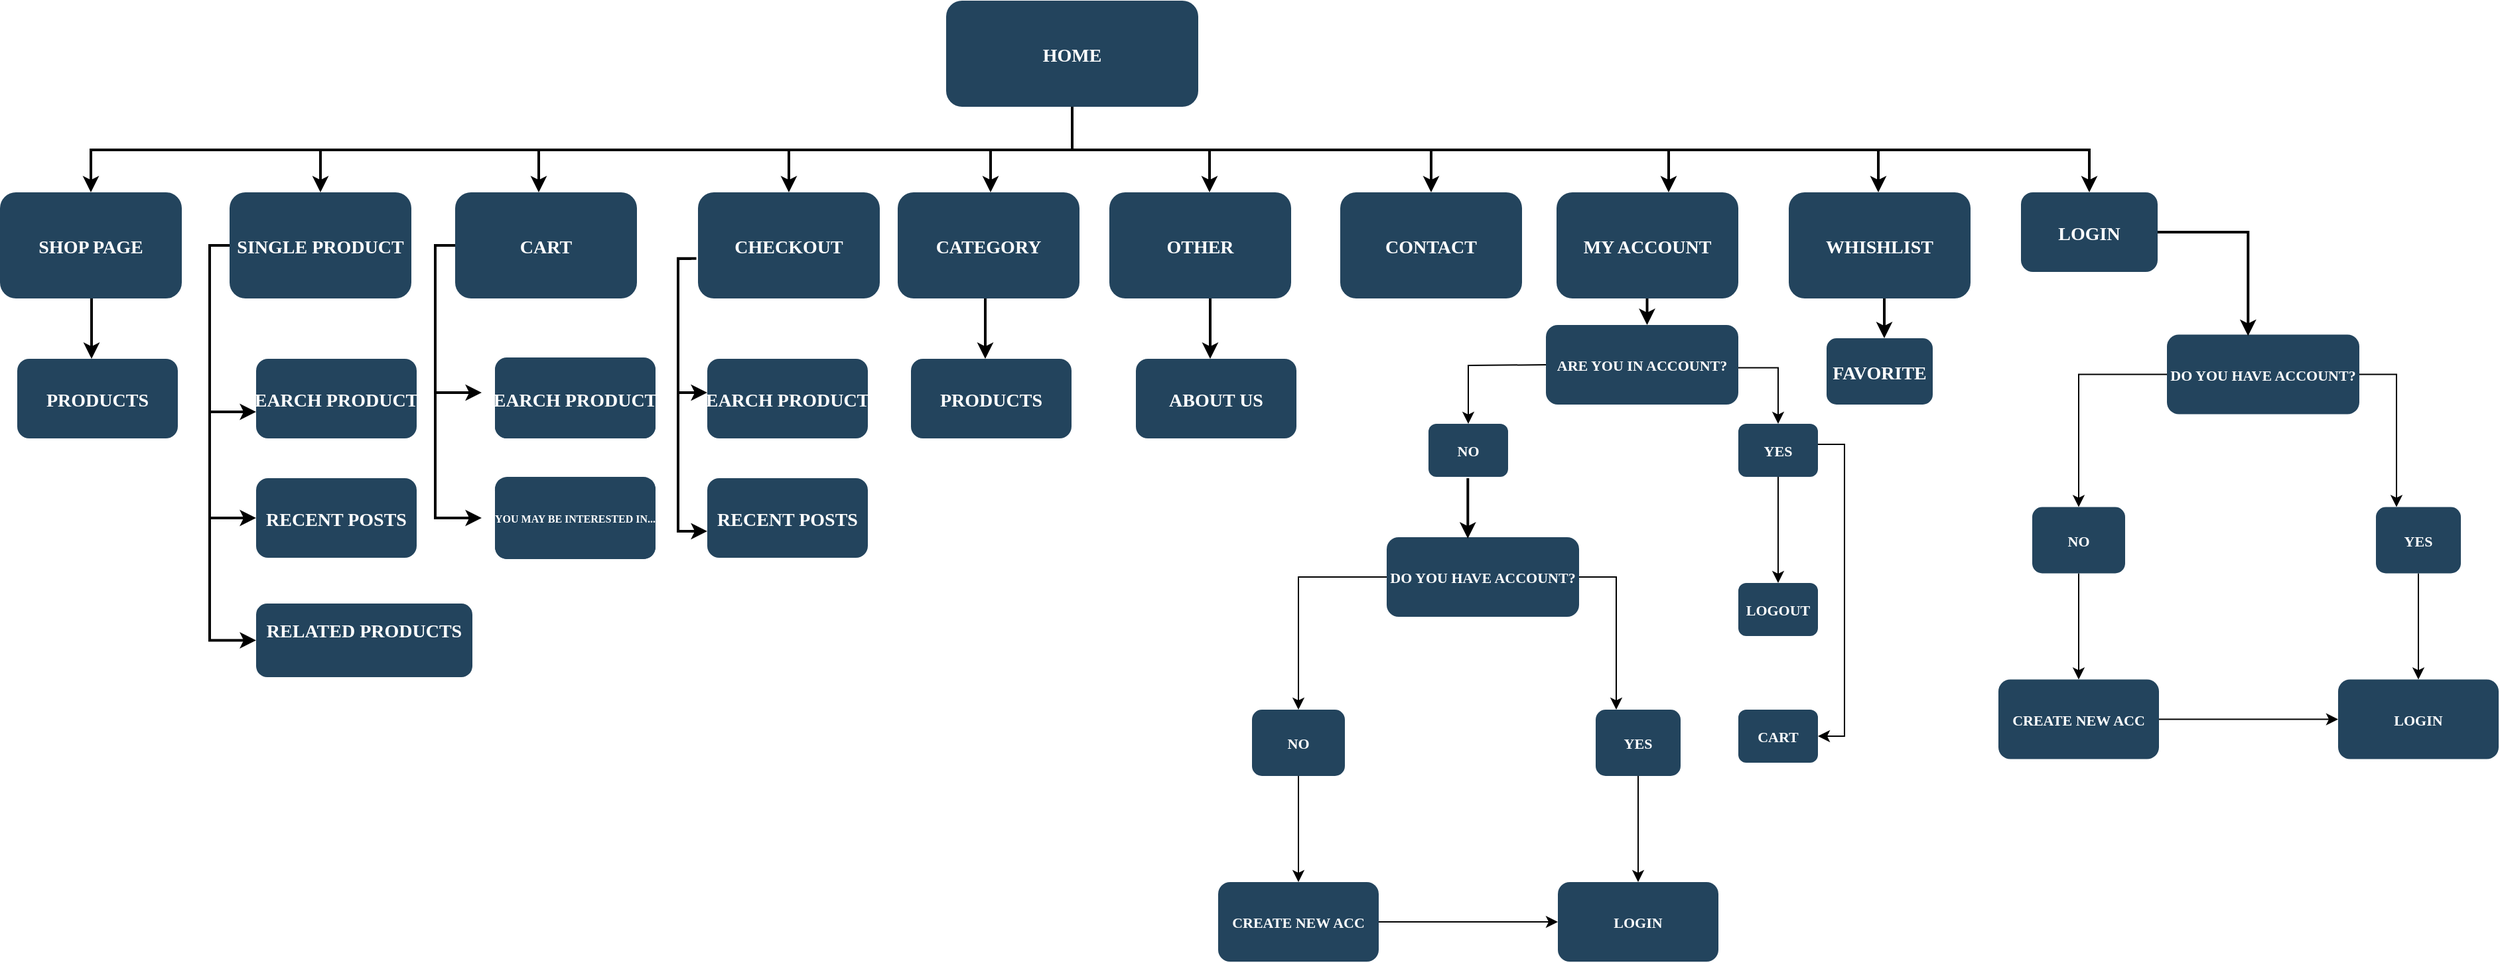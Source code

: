 <mxfile version="17.4.5" type="github">
  <diagram name="Page-1" id="2c0d36ab-eaac-3732-788b-9136903baeff">
    <mxGraphModel dx="2330" dy="1074" grid="1" gridSize="10" guides="1" tooltips="1" connect="1" arrows="1" fold="1" page="1" pageScale="1.5" pageWidth="1169" pageHeight="827" background="none" math="0" shadow="0">
      <root>
        <mxCell id="0" />
        <mxCell id="1" parent="0" />
        <mxCell id="2" value="HOME" style="rounded=1;fillColor=#23445D;gradientColor=none;strokeColor=none;fontColor=#FFFFFF;fontStyle=1;fontFamily=Tahoma;fontSize=14" parent="1" vertex="1">
          <mxGeometry x="757" y="185.5" width="190" height="80" as="geometry" />
        </mxCell>
        <mxCell id="4" value="CHECKOUT" style="rounded=1;fillColor=#23445D;gradientColor=none;strokeColor=none;fontColor=#FFFFFF;fontStyle=1;fontFamily=Tahoma;fontSize=14" parent="1" vertex="1">
          <mxGeometry x="570.0" y="330" width="137" height="80" as="geometry" />
        </mxCell>
        <mxCell id="9" value="" style="edgeStyle=elbowEdgeStyle;elbow=vertical;strokeWidth=2;rounded=0" parent="1" source="2" target="4" edge="1">
          <mxGeometry x="337" y="215.5" width="100" height="100" as="geometry">
            <mxPoint x="337" y="315.5" as="sourcePoint" />
            <mxPoint x="437" y="215.5" as="targetPoint" />
          </mxGeometry>
        </mxCell>
        <mxCell id="10" value="CART" style="rounded=1;fillColor=#23445D;gradientColor=none;strokeColor=none;fontColor=#FFFFFF;fontStyle=1;fontFamily=Tahoma;fontSize=14" parent="1" vertex="1">
          <mxGeometry x="387" y="330" width="137" height="80" as="geometry" />
        </mxCell>
        <mxCell id="12" value="SINGLE PRODUCT" style="rounded=1;fillColor=#23445D;gradientColor=none;strokeColor=none;fontColor=#FFFFFF;fontStyle=1;fontFamily=Tahoma;fontSize=14" parent="1" vertex="1">
          <mxGeometry x="217.0" y="330" width="137" height="80" as="geometry" />
        </mxCell>
        <mxCell id="13" value="SHOP PAGE" style="rounded=1;fillColor=#23445D;gradientColor=none;strokeColor=none;fontColor=#FFFFFF;fontStyle=1;fontFamily=Tahoma;fontSize=14" parent="1" vertex="1">
          <mxGeometry x="44" y="330" width="137" height="80" as="geometry" />
        </mxCell>
        <mxCell id="14" value="PRODUCTS" style="rounded=1;fillColor=#23445D;gradientColor=none;strokeColor=none;fontColor=#FFFFFF;fontStyle=1;fontFamily=Tahoma;fontSize=14" parent="1" vertex="1">
          <mxGeometry x="57" y="455.5" width="121" height="60" as="geometry" />
        </mxCell>
        <mxCell id="16" value="SEARCH PRODUCTS" style="rounded=1;fillColor=#23445D;gradientColor=none;strokeColor=none;fontColor=#FFFFFF;fontStyle=1;fontFamily=Tahoma;fontSize=14" parent="1" vertex="1">
          <mxGeometry x="237" y="455.5" width="121" height="60" as="geometry" />
        </mxCell>
        <mxCell id="17" value="RECENT POSTS" style="rounded=1;fillColor=#23445D;gradientColor=none;strokeColor=none;fontColor=#FFFFFF;fontStyle=1;fontFamily=Tahoma;fontSize=14" parent="1" vertex="1">
          <mxGeometry x="237" y="545.5" width="121" height="60" as="geometry" />
        </mxCell>
        <mxCell id="18" value="RELATED PRODUCTS&#xa;" style="rounded=1;fillColor=#23445D;gradientColor=none;strokeColor=none;fontColor=#FFFFFF;fontStyle=1;fontFamily=Tahoma;fontSize=14" parent="1" vertex="1">
          <mxGeometry x="237" y="640" width="163" height="55.5" as="geometry" />
        </mxCell>
        <mxCell id="25" value="SEARCH PRODUCTS" style="rounded=1;fillColor=#23445D;gradientColor=none;strokeColor=none;fontColor=#FFFFFF;fontStyle=1;fontFamily=Tahoma;fontSize=14" parent="1" vertex="1">
          <mxGeometry x="417" y="455.5" width="121" height="60" as="geometry" />
        </mxCell>
        <mxCell id="26" value="YOU MAY BE INTERESTED IN..." style="rounded=1;fillColor=#23445D;gradientColor=none;strokeColor=none;fontColor=#FFFFFF;fontStyle=1;fontFamily=Tahoma;fontSize=8;" parent="1" vertex="1">
          <mxGeometry x="417" y="545.5" width="121" height="61" as="geometry" />
        </mxCell>
        <mxCell id="33" value="SEARCH PRODUCTS" style="rounded=1;fillColor=#23445D;gradientColor=none;strokeColor=none;fontColor=#FFFFFF;fontStyle=1;fontFamily=Tahoma;fontSize=14" parent="1" vertex="1">
          <mxGeometry x="577" y="455.5" width="121" height="60" as="geometry" />
        </mxCell>
        <mxCell id="34" value="RECENT POSTS" style="rounded=1;fillColor=#23445D;gradientColor=none;strokeColor=none;fontColor=#FFFFFF;fontStyle=1;fontFamily=Tahoma;fontSize=14" parent="1" vertex="1">
          <mxGeometry x="577" y="545.5" width="121" height="60" as="geometry" />
        </mxCell>
        <mxCell id="59" value="" style="edgeStyle=elbowEdgeStyle;elbow=vertical;strokeWidth=2;rounded=0" parent="1" source="2" target="12" edge="1">
          <mxGeometry x="347" y="225.5" width="100" height="100" as="geometry">
            <mxPoint x="862.0" y="275.5" as="sourcePoint" />
            <mxPoint x="1467.0" y="345.5" as="targetPoint" />
          </mxGeometry>
        </mxCell>
        <mxCell id="61" value="" style="edgeStyle=elbowEdgeStyle;elbow=vertical;strokeWidth=2;rounded=0" parent="1" source="2" target="13" edge="1">
          <mxGeometry x="-23" y="135.5" width="100" height="100" as="geometry">
            <mxPoint x="-23" y="235.5" as="sourcePoint" />
            <mxPoint x="77" y="135.5" as="targetPoint" />
          </mxGeometry>
        </mxCell>
        <mxCell id="62" value="" style="edgeStyle=elbowEdgeStyle;elbow=vertical;strokeWidth=2;rounded=0" parent="1" source="13" target="14" edge="1">
          <mxGeometry x="-23" y="135.5" width="100" height="100" as="geometry">
            <mxPoint x="-23" y="235.5" as="sourcePoint" />
            <mxPoint x="77" y="135.5" as="targetPoint" />
            <Array as="points">
              <mxPoint x="113" y="430" />
              <mxPoint x="110" y="420" />
              <mxPoint x="122" y="430" />
            </Array>
          </mxGeometry>
        </mxCell>
        <mxCell id="65" value="" style="edgeStyle=elbowEdgeStyle;elbow=horizontal;strokeWidth=2;rounded=0;exitX=0;exitY=0.5;exitDx=0;exitDy=0;" parent="1" source="12" target="17" edge="1">
          <mxGeometry x="-23" y="135.5" width="100" height="100" as="geometry">
            <mxPoint x="180" y="370" as="sourcePoint" />
            <mxPoint x="77" y="135.5" as="targetPoint" />
            <Array as="points">
              <mxPoint x="202" y="475.5" />
            </Array>
          </mxGeometry>
        </mxCell>
        <mxCell id="66" value="" style="edgeStyle=elbowEdgeStyle;elbow=horizontal;strokeWidth=2;rounded=0;exitX=0;exitY=0.5;exitDx=0;exitDy=0;" parent="1" source="12" target="18" edge="1">
          <mxGeometry x="-23" y="135.5" width="100" height="100" as="geometry">
            <mxPoint x="-23" y="235.5" as="sourcePoint" />
            <mxPoint x="77" y="135.5" as="targetPoint" />
            <Array as="points">
              <mxPoint x="202" y="525.5" />
            </Array>
          </mxGeometry>
        </mxCell>
        <mxCell id="LWeDxD-fWgznsdq16DJl-123" value="CATEGORY" style="rounded=1;fillColor=#23445D;gradientColor=none;strokeColor=none;fontColor=#FFFFFF;fontStyle=1;fontFamily=Tahoma;fontSize=14" parent="1" vertex="1">
          <mxGeometry x="720.5" y="330" width="137" height="80" as="geometry" />
        </mxCell>
        <mxCell id="LWeDxD-fWgznsdq16DJl-125" value="OTHER" style="rounded=1;fillColor=#23445D;gradientColor=none;strokeColor=none;fontColor=#FFFFFF;fontStyle=1;fontFamily=Tahoma;fontSize=14" parent="1" vertex="1">
          <mxGeometry x="880.0" y="330" width="137" height="80" as="geometry" />
        </mxCell>
        <mxCell id="LWeDxD-fWgznsdq16DJl-126" value="CONTACT" style="rounded=1;fillColor=#23445D;gradientColor=none;strokeColor=none;fontColor=#FFFFFF;fontStyle=1;fontFamily=Tahoma;fontSize=14" parent="1" vertex="1">
          <mxGeometry x="1054.0" y="330" width="137" height="80" as="geometry" />
        </mxCell>
        <mxCell id="LWeDxD-fWgznsdq16DJl-129" value="MY ACCOUNT" style="rounded=1;fillColor=#23445D;gradientColor=none;strokeColor=none;fontColor=#FFFFFF;fontStyle=1;fontFamily=Tahoma;fontSize=14" parent="1" vertex="1">
          <mxGeometry x="1217.0" y="330" width="137" height="80" as="geometry" />
        </mxCell>
        <mxCell id="LWeDxD-fWgznsdq16DJl-130" value="WHISHLIST" style="rounded=1;fillColor=#23445D;gradientColor=none;strokeColor=none;fontColor=#FFFFFF;fontStyle=1;fontFamily=Tahoma;fontSize=14" parent="1" vertex="1">
          <mxGeometry x="1392.0" y="330" width="137" height="80" as="geometry" />
        </mxCell>
        <mxCell id="LWeDxD-fWgznsdq16DJl-131" value="LOGIN" style="rounded=1;fillColor=#23445D;gradientColor=none;strokeColor=none;fontColor=#FFFFFF;fontStyle=1;fontFamily=Tahoma;fontSize=14" parent="1" vertex="1">
          <mxGeometry x="1567" y="330" width="103" height="60" as="geometry" />
        </mxCell>
        <mxCell id="LWeDxD-fWgznsdq16DJl-133" value="" style="edgeStyle=elbowEdgeStyle;elbow=horizontal;strokeWidth=2;rounded=0;" parent="1" edge="1">
          <mxGeometry x="147" y="-49" width="100" height="100" as="geometry">
            <mxPoint x="380" y="370" as="sourcePoint" />
            <mxPoint x="407" y="481" as="targetPoint" />
            <Array as="points">
              <mxPoint x="372" y="341" />
            </Array>
          </mxGeometry>
        </mxCell>
        <mxCell id="LWeDxD-fWgznsdq16DJl-135" value="" style="edgeStyle=elbowEdgeStyle;elbow=horizontal;strokeWidth=2;rounded=0;exitX=0;exitY=0.5;exitDx=0;exitDy=0;" parent="1" edge="1">
          <mxGeometry x="147" y="135.5" width="100" height="100" as="geometry">
            <mxPoint x="387" y="370" as="sourcePoint" />
            <mxPoint x="407" y="575.5" as="targetPoint" />
            <Array as="points">
              <mxPoint x="372" y="475.5" />
            </Array>
          </mxGeometry>
        </mxCell>
        <mxCell id="LWeDxD-fWgznsdq16DJl-143" value="" style="edgeStyle=elbowEdgeStyle;elbow=vertical;strokeWidth=2;rounded=0;exitX=0.5;exitY=1;exitDx=0;exitDy=0;" parent="1" source="2" edge="1">
          <mxGeometry x="161.5" y="215.5" width="100" height="100" as="geometry">
            <mxPoint x="676.5" y="265.5" as="sourcePoint" />
            <mxPoint x="450.0" y="330" as="targetPoint" />
          </mxGeometry>
        </mxCell>
        <mxCell id="LWeDxD-fWgznsdq16DJl-145" value="" style="edgeStyle=elbowEdgeStyle;elbow=vertical;strokeWidth=2;rounded=0" parent="1" source="2" edge="1">
          <mxGeometry x="502" y="215.5" width="100" height="100" as="geometry">
            <mxPoint x="1017" y="265.5" as="sourcePoint" />
            <mxPoint x="790.5" y="330" as="targetPoint" />
          </mxGeometry>
        </mxCell>
        <mxCell id="LWeDxD-fWgznsdq16DJl-146" value="" style="edgeStyle=elbowEdgeStyle;elbow=vertical;strokeWidth=2;rounded=0;exitX=0.5;exitY=1;exitDx=0;exitDy=0;" parent="1" source="2" edge="1">
          <mxGeometry x="667" y="215.5" width="100" height="100" as="geometry">
            <mxPoint x="1017" y="265.5" as="sourcePoint" />
            <mxPoint x="955.5" y="330" as="targetPoint" />
          </mxGeometry>
        </mxCell>
        <mxCell id="LWeDxD-fWgznsdq16DJl-148" value="" style="edgeStyle=elbowEdgeStyle;elbow=vertical;strokeWidth=2;rounded=0;exitX=0.5;exitY=1;exitDx=0;exitDy=0;entryX=0.5;entryY=0;entryDx=0;entryDy=0;" parent="1" source="2" target="LWeDxD-fWgznsdq16DJl-126" edge="1">
          <mxGeometry x="855" y="215.5" width="100" height="100" as="geometry">
            <mxPoint x="1040" y="265.5" as="sourcePoint" />
            <mxPoint x="1143.5" y="330" as="targetPoint" />
          </mxGeometry>
        </mxCell>
        <mxCell id="LWeDxD-fWgznsdq16DJl-149" value="" style="edgeStyle=elbowEdgeStyle;elbow=vertical;strokeWidth=2;rounded=0;exitX=0.5;exitY=1;exitDx=0;exitDy=0;" parent="1" source="2" edge="1">
          <mxGeometry x="1013" y="215.5" width="100" height="100" as="geometry">
            <mxPoint x="1010" y="265.5" as="sourcePoint" />
            <mxPoint x="1301.5" y="330" as="targetPoint" />
          </mxGeometry>
        </mxCell>
        <mxCell id="LWeDxD-fWgznsdq16DJl-150" value="" style="edgeStyle=elbowEdgeStyle;elbow=vertical;strokeWidth=2;rounded=0;exitX=0.5;exitY=1;exitDx=0;exitDy=0;" parent="1" source="2" edge="1">
          <mxGeometry x="1171" y="215.5" width="100" height="100" as="geometry">
            <mxPoint x="1010" y="265.5" as="sourcePoint" />
            <mxPoint x="1459.5" y="330" as="targetPoint" />
          </mxGeometry>
        </mxCell>
        <mxCell id="LWeDxD-fWgznsdq16DJl-151" value="" style="edgeStyle=elbowEdgeStyle;elbow=vertical;strokeWidth=2;rounded=0;exitX=0.5;exitY=1;exitDx=0;exitDy=0;entryX=0.5;entryY=0;entryDx=0;entryDy=0;" parent="1" source="2" target="LWeDxD-fWgznsdq16DJl-131" edge="1">
          <mxGeometry x="1359" y="215.5" width="100" height="100" as="geometry">
            <mxPoint x="1040" y="265.5" as="sourcePoint" />
            <mxPoint x="1647.5" y="330" as="targetPoint" />
          </mxGeometry>
        </mxCell>
        <mxCell id="LWeDxD-fWgznsdq16DJl-153" value="" style="edgeStyle=elbowEdgeStyle;elbow=horizontal;strokeWidth=2;rounded=0;" parent="1" edge="1">
          <mxGeometry x="-23" y="55.5" width="100" height="100" as="geometry">
            <mxPoint x="210" y="370" as="sourcePoint" />
            <mxPoint x="237" y="495.5" as="targetPoint" />
            <Array as="points">
              <mxPoint x="202" y="395.5" />
            </Array>
          </mxGeometry>
        </mxCell>
        <mxCell id="LWeDxD-fWgznsdq16DJl-156" value="SEARCH PRODUCTS" style="rounded=1;fillColor=#23445D;gradientColor=none;strokeColor=none;fontColor=#FFFFFF;fontStyle=1;fontFamily=Tahoma;fontSize=14" parent="1" vertex="1">
          <mxGeometry x="417" y="454.5" width="121" height="60" as="geometry" />
        </mxCell>
        <mxCell id="LWeDxD-fWgznsdq16DJl-157" value="YOU MAY BE INTERESTED IN..." style="rounded=1;fillColor=#23445D;gradientColor=none;strokeColor=none;fontColor=#FFFFFF;fontStyle=1;fontFamily=Tahoma;fontSize=8;" parent="1" vertex="1">
          <mxGeometry x="417" y="544.5" width="121" height="61" as="geometry" />
        </mxCell>
        <mxCell id="LWeDxD-fWgznsdq16DJl-158" value="SEARCH PRODUCTS" style="rounded=1;fillColor=#23445D;gradientColor=none;strokeColor=none;fontColor=#FFFFFF;fontStyle=1;fontFamily=Tahoma;fontSize=14" parent="1" vertex="1">
          <mxGeometry x="417" y="455.5" width="121" height="60" as="geometry" />
        </mxCell>
        <mxCell id="LWeDxD-fWgznsdq16DJl-159" value="YOU MAY BE INTERESTED IN..." style="rounded=1;fillColor=#23445D;gradientColor=none;strokeColor=none;fontColor=#FFFFFF;fontStyle=1;fontFamily=Tahoma;fontSize=8;" parent="1" vertex="1">
          <mxGeometry x="417" y="545.5" width="121" height="61" as="geometry" />
        </mxCell>
        <mxCell id="LWeDxD-fWgznsdq16DJl-161" value="" style="edgeStyle=elbowEdgeStyle;elbow=horizontal;strokeWidth=2;rounded=0;exitX=-0.009;exitY=0.624;exitDx=0;exitDy=0;exitPerimeter=0;" parent="1" source="4" edge="1">
          <mxGeometry x="317" y="41" width="100" height="100" as="geometry">
            <mxPoint x="565" y="380" as="sourcePoint" />
            <mxPoint x="577" y="481" as="targetPoint" />
            <Array as="points">
              <mxPoint x="555" y="375.5" />
            </Array>
          </mxGeometry>
        </mxCell>
        <mxCell id="LWeDxD-fWgznsdq16DJl-162" value="" style="edgeStyle=elbowEdgeStyle;elbow=horizontal;strokeWidth=2;rounded=0;exitX=0;exitY=0.5;exitDx=0;exitDy=0;" parent="1" edge="1">
          <mxGeometry x="317" y="145.5" width="100" height="100" as="geometry">
            <mxPoint x="565.0" y="380" as="sourcePoint" />
            <mxPoint x="577" y="585.5" as="targetPoint" />
            <Array as="points">
              <mxPoint x="555" y="480" />
            </Array>
          </mxGeometry>
        </mxCell>
        <mxCell id="LWeDxD-fWgznsdq16DJl-169" value="PRODUCTS" style="rounded=1;fillColor=#23445D;gradientColor=none;strokeColor=none;fontColor=#FFFFFF;fontStyle=1;fontFamily=Tahoma;fontSize=14" parent="1" vertex="1">
          <mxGeometry x="730.5" y="455.5" width="121" height="60" as="geometry" />
        </mxCell>
        <mxCell id="LWeDxD-fWgznsdq16DJl-170" value="" style="edgeStyle=elbowEdgeStyle;elbow=vertical;strokeWidth=2;rounded=0" parent="1" target="LWeDxD-fWgznsdq16DJl-169" edge="1">
          <mxGeometry x="650.5" y="135.5" width="100" height="100" as="geometry">
            <mxPoint x="786.5" y="410" as="sourcePoint" />
            <mxPoint x="750.5" y="135.5" as="targetPoint" />
            <Array as="points">
              <mxPoint x="786.5" y="430" />
              <mxPoint x="783.5" y="420" />
              <mxPoint x="795.5" y="430" />
            </Array>
          </mxGeometry>
        </mxCell>
        <mxCell id="LWeDxD-fWgznsdq16DJl-172" value="ABOUT US" style="rounded=1;fillColor=#23445D;gradientColor=none;strokeColor=none;fontColor=#FFFFFF;fontStyle=1;fontFamily=Tahoma;fontSize=14" parent="1" vertex="1">
          <mxGeometry x="900" y="455.5" width="121" height="60" as="geometry" />
        </mxCell>
        <mxCell id="LWeDxD-fWgznsdq16DJl-173" value="" style="edgeStyle=elbowEdgeStyle;elbow=vertical;strokeWidth=2;rounded=0" parent="1" target="LWeDxD-fWgznsdq16DJl-172" edge="1">
          <mxGeometry x="820" y="135.5" width="100" height="100" as="geometry">
            <mxPoint x="956" y="410" as="sourcePoint" />
            <mxPoint x="920" y="135.5" as="targetPoint" />
            <Array as="points">
              <mxPoint x="956" y="430" />
              <mxPoint x="953" y="420" />
              <mxPoint x="965" y="430" />
            </Array>
          </mxGeometry>
        </mxCell>
        <mxCell id="LWeDxD-fWgznsdq16DJl-174" value="FAVORITE" style="rounded=1;fillColor=#23445D;gradientColor=none;strokeColor=none;fontColor=#FFFFFF;fontStyle=1;fontFamily=Tahoma;fontSize=14" parent="1" vertex="1">
          <mxGeometry x="1420.5" y="440" width="80" height="50" as="geometry" />
        </mxCell>
        <mxCell id="LWeDxD-fWgznsdq16DJl-175" value="" style="edgeStyle=elbowEdgeStyle;elbow=vertical;strokeWidth=2;rounded=0" parent="1" target="LWeDxD-fWgznsdq16DJl-174" edge="1">
          <mxGeometry x="1328" y="135.5" width="100" height="100" as="geometry">
            <mxPoint x="1464" y="410" as="sourcePoint" />
            <mxPoint x="1428" y="135.5" as="targetPoint" />
            <Array as="points">
              <mxPoint x="1464" y="430" />
              <mxPoint x="1461" y="420" />
              <mxPoint x="1473" y="430" />
            </Array>
          </mxGeometry>
        </mxCell>
        <mxCell id="LWeDxD-fWgznsdq16DJl-192" value="" style="edgeStyle=orthogonalEdgeStyle;rounded=0;orthogonalLoop=1;jettySize=auto;html=1;fontSize=11;" parent="1" source="LWeDxD-fWgznsdq16DJl-190" target="LWeDxD-fWgznsdq16DJl-191" edge="1">
          <mxGeometry relative="1" as="geometry" />
        </mxCell>
        <mxCell id="LWeDxD-fWgznsdq16DJl-195" value="" style="edgeStyle=orthogonalEdgeStyle;rounded=0;orthogonalLoop=1;jettySize=auto;html=1;fontSize=11;exitX=1;exitY=0.5;exitDx=0;exitDy=0;" parent="1" source="LWeDxD-fWgznsdq16DJl-190" target="LWeDxD-fWgznsdq16DJl-194" edge="1">
          <mxGeometry relative="1" as="geometry">
            <Array as="points">
              <mxPoint x="1262" y="620" />
            </Array>
          </mxGeometry>
        </mxCell>
        <mxCell id="LWeDxD-fWgznsdq16DJl-190" value="DO YOU HAVE ACCOUNT?" style="rounded=1;fillColor=#23445D;gradientColor=none;strokeColor=none;fontColor=#FFFFFF;fontStyle=1;fontFamily=Tahoma;fontSize=11;horizontal=1;" parent="1" vertex="1">
          <mxGeometry x="1089" y="590" width="145" height="60" as="geometry" />
        </mxCell>
        <mxCell id="LWeDxD-fWgznsdq16DJl-197" value="" style="edgeStyle=orthogonalEdgeStyle;rounded=0;orthogonalLoop=1;jettySize=auto;html=1;fontSize=11;" parent="1" source="LWeDxD-fWgznsdq16DJl-191" target="LWeDxD-fWgznsdq16DJl-196" edge="1">
          <mxGeometry relative="1" as="geometry" />
        </mxCell>
        <mxCell id="LWeDxD-fWgznsdq16DJl-191" value="NO" style="rounded=1;fillColor=#23445D;gradientColor=none;strokeColor=none;fontColor=#FFFFFF;fontStyle=1;fontFamily=Tahoma;fontSize=11;horizontal=1;" parent="1" vertex="1">
          <mxGeometry x="987.5" y="720" width="70" height="50" as="geometry" />
        </mxCell>
        <mxCell id="LWeDxD-fWgznsdq16DJl-199" value="" style="edgeStyle=orthogonalEdgeStyle;rounded=0;orthogonalLoop=1;jettySize=auto;html=1;fontSize=11;" parent="1" source="LWeDxD-fWgznsdq16DJl-194" target="LWeDxD-fWgznsdq16DJl-198" edge="1">
          <mxGeometry relative="1" as="geometry" />
        </mxCell>
        <mxCell id="LWeDxD-fWgznsdq16DJl-194" value="YES" style="rounded=1;fillColor=#23445D;gradientColor=none;strokeColor=none;fontColor=#FFFFFF;fontStyle=1;fontFamily=Tahoma;fontSize=11;horizontal=1;" parent="1" vertex="1">
          <mxGeometry x="1246.5" y="720" width="64" height="50" as="geometry" />
        </mxCell>
        <mxCell id="LWeDxD-fWgznsdq16DJl-196" value="CREATE NEW ACC" style="rounded=1;fillColor=#23445D;gradientColor=none;strokeColor=none;fontColor=#FFFFFF;fontStyle=1;fontFamily=Tahoma;fontSize=11;horizontal=1;" parent="1" vertex="1">
          <mxGeometry x="962" y="850" width="121" height="60" as="geometry" />
        </mxCell>
        <mxCell id="LWeDxD-fWgznsdq16DJl-198" value="LOGIN" style="rounded=1;fillColor=#23445D;gradientColor=none;strokeColor=none;fontColor=#FFFFFF;fontStyle=1;fontFamily=Tahoma;fontSize=11;horizontal=1;" parent="1" vertex="1">
          <mxGeometry x="1218" y="850" width="121" height="60" as="geometry" />
        </mxCell>
        <mxCell id="LWeDxD-fWgznsdq16DJl-208" value="" style="endArrow=classic;html=1;rounded=0;fontSize=11;entryX=0;entryY=0.5;entryDx=0;entryDy=0;" parent="1" target="LWeDxD-fWgznsdq16DJl-198" edge="1">
          <mxGeometry width="50" height="50" relative="1" as="geometry">
            <mxPoint x="1083" y="880" as="sourcePoint" />
            <mxPoint x="1133" y="830" as="targetPoint" />
          </mxGeometry>
        </mxCell>
        <mxCell id="LWeDxD-fWgznsdq16DJl-214" value="" style="edgeStyle=elbowEdgeStyle;elbow=vertical;strokeWidth=2;rounded=0" parent="1" edge="1">
          <mxGeometry x="1149.26" y="135.5" width="100" height="100" as="geometry">
            <mxPoint x="1285.26" y="410" as="sourcePoint" />
            <mxPoint x="1285.26" y="430" as="targetPoint" />
            <Array as="points">
              <mxPoint x="1285.26" y="430" />
              <mxPoint x="1282.26" y="420" />
              <mxPoint x="1294.26" y="430" />
            </Array>
          </mxGeometry>
        </mxCell>
        <mxCell id="LWeDxD-fWgznsdq16DJl-215" value="ARE YOU IN ACCOUNT?" style="rounded=1;fillColor=#23445D;gradientColor=none;strokeColor=none;fontColor=#FFFFFF;fontStyle=1;fontFamily=Tahoma;fontSize=11;horizontal=1;" parent="1" vertex="1">
          <mxGeometry x="1209" y="430" width="145" height="60" as="geometry" />
        </mxCell>
        <mxCell id="LWeDxD-fWgznsdq16DJl-217" value="" style="edgeStyle=orthogonalEdgeStyle;rounded=0;orthogonalLoop=1;jettySize=auto;html=1;fontSize=11;" parent="1" target="LWeDxD-fWgznsdq16DJl-218" edge="1">
          <mxGeometry relative="1" as="geometry">
            <mxPoint x="1209" y="460" as="sourcePoint" />
          </mxGeometry>
        </mxCell>
        <mxCell id="LWeDxD-fWgznsdq16DJl-218" value="NO" style="rounded=1;fillColor=#23445D;gradientColor=none;strokeColor=none;fontColor=#FFFFFF;fontStyle=1;fontFamily=Tahoma;fontSize=11;horizontal=1;" parent="1" vertex="1">
          <mxGeometry x="1120.5" y="504.5" width="60" height="40" as="geometry" />
        </mxCell>
        <mxCell id="LWeDxD-fWgznsdq16DJl-223" value="" style="edgeStyle=orthogonalEdgeStyle;rounded=0;orthogonalLoop=1;jettySize=auto;html=1;fontSize=11;" parent="1" source="LWeDxD-fWgznsdq16DJl-219" target="LWeDxD-fWgznsdq16DJl-222" edge="1">
          <mxGeometry relative="1" as="geometry" />
        </mxCell>
        <mxCell id="LWeDxD-fWgznsdq16DJl-224" value="" style="edgeStyle=orthogonalEdgeStyle;rounded=0;orthogonalLoop=1;jettySize=auto;html=1;fontSize=11;entryX=1;entryY=0.5;entryDx=0;entryDy=0;" parent="1" source="LWeDxD-fWgznsdq16DJl-219" target="LWeDxD-fWgznsdq16DJl-225" edge="1">
          <mxGeometry relative="1" as="geometry">
            <mxPoint x="1460" y="740" as="targetPoint" />
            <Array as="points">
              <mxPoint x="1434" y="520" />
              <mxPoint x="1434" y="740" />
            </Array>
          </mxGeometry>
        </mxCell>
        <mxCell id="LWeDxD-fWgznsdq16DJl-219" value="YES" style="rounded=1;fillColor=#23445D;gradientColor=none;strokeColor=none;fontColor=#FFFFFF;fontStyle=1;fontFamily=Tahoma;fontSize=11;horizontal=1;" parent="1" vertex="1">
          <mxGeometry x="1354" y="504.5" width="60" height="40" as="geometry" />
        </mxCell>
        <mxCell id="LWeDxD-fWgznsdq16DJl-220" value="" style="edgeStyle=orthogonalEdgeStyle;rounded=0;orthogonalLoop=1;jettySize=auto;html=1;fontSize=11;entryX=0.5;entryY=0;entryDx=0;entryDy=0;" parent="1" target="LWeDxD-fWgznsdq16DJl-219" edge="1">
          <mxGeometry relative="1" as="geometry">
            <mxPoint x="1354" y="462.25" as="sourcePoint" />
            <mxPoint x="1380" y="500" as="targetPoint" />
            <Array as="points">
              <mxPoint x="1384" y="462" />
            </Array>
          </mxGeometry>
        </mxCell>
        <mxCell id="LWeDxD-fWgznsdq16DJl-221" value="" style="edgeStyle=elbowEdgeStyle;elbow=vertical;strokeWidth=2;rounded=0" parent="1" edge="1">
          <mxGeometry x="1014.16" y="271" width="100" height="100" as="geometry">
            <mxPoint x="1150.16" y="545.5" as="sourcePoint" />
            <mxPoint x="1150.16" y="591" as="targetPoint" />
            <Array as="points">
              <mxPoint x="1150.16" y="565.5" />
              <mxPoint x="1147.16" y="555.5" />
              <mxPoint x="1159.16" y="565.5" />
            </Array>
          </mxGeometry>
        </mxCell>
        <mxCell id="LWeDxD-fWgznsdq16DJl-222" value="LOGOUT" style="rounded=1;fillColor=#23445D;gradientColor=none;strokeColor=none;fontColor=#FFFFFF;fontStyle=1;fontFamily=Tahoma;fontSize=11;horizontal=1;" parent="1" vertex="1">
          <mxGeometry x="1354" y="624.5" width="60" height="40" as="geometry" />
        </mxCell>
        <mxCell id="LWeDxD-fWgznsdq16DJl-225" value="CART" style="rounded=1;fillColor=#23445D;gradientColor=none;strokeColor=none;fontColor=#FFFFFF;fontStyle=1;fontFamily=Tahoma;fontSize=11;horizontal=1;" parent="1" vertex="1">
          <mxGeometry x="1354" y="720" width="60" height="40" as="geometry" />
        </mxCell>
        <mxCell id="LWeDxD-fWgznsdq16DJl-237" value="" style="edgeStyle=orthogonalEdgeStyle;rounded=0;orthogonalLoop=1;jettySize=auto;html=1;fontSize=11;" parent="1" source="LWeDxD-fWgznsdq16DJl-239" target="LWeDxD-fWgznsdq16DJl-241" edge="1">
          <mxGeometry relative="1" as="geometry" />
        </mxCell>
        <mxCell id="LWeDxD-fWgznsdq16DJl-238" value="" style="edgeStyle=orthogonalEdgeStyle;rounded=0;orthogonalLoop=1;jettySize=auto;html=1;fontSize=11;exitX=1;exitY=0.5;exitDx=0;exitDy=0;" parent="1" source="LWeDxD-fWgznsdq16DJl-239" target="LWeDxD-fWgznsdq16DJl-243" edge="1">
          <mxGeometry relative="1" as="geometry">
            <Array as="points">
              <mxPoint x="1850" y="467.25" />
            </Array>
          </mxGeometry>
        </mxCell>
        <mxCell id="LWeDxD-fWgznsdq16DJl-239" value="DO YOU HAVE ACCOUNT?" style="rounded=1;fillColor=#23445D;gradientColor=none;strokeColor=none;fontColor=#FFFFFF;fontStyle=1;fontFamily=Tahoma;fontSize=11;horizontal=1;" parent="1" vertex="1">
          <mxGeometry x="1677" y="437.25" width="145" height="60" as="geometry" />
        </mxCell>
        <mxCell id="LWeDxD-fWgznsdq16DJl-240" value="" style="edgeStyle=orthogonalEdgeStyle;rounded=0;orthogonalLoop=1;jettySize=auto;html=1;fontSize=11;" parent="1" source="LWeDxD-fWgznsdq16DJl-241" target="LWeDxD-fWgznsdq16DJl-244" edge="1">
          <mxGeometry relative="1" as="geometry" />
        </mxCell>
        <mxCell id="LWeDxD-fWgznsdq16DJl-241" value="NO" style="rounded=1;fillColor=#23445D;gradientColor=none;strokeColor=none;fontColor=#FFFFFF;fontStyle=1;fontFamily=Tahoma;fontSize=11;horizontal=1;" parent="1" vertex="1">
          <mxGeometry x="1575.5" y="567.25" width="70" height="50" as="geometry" />
        </mxCell>
        <mxCell id="LWeDxD-fWgznsdq16DJl-242" value="" style="edgeStyle=orthogonalEdgeStyle;rounded=0;orthogonalLoop=1;jettySize=auto;html=1;fontSize=11;" parent="1" source="LWeDxD-fWgznsdq16DJl-243" target="LWeDxD-fWgznsdq16DJl-245" edge="1">
          <mxGeometry relative="1" as="geometry" />
        </mxCell>
        <mxCell id="LWeDxD-fWgznsdq16DJl-243" value="YES" style="rounded=1;fillColor=#23445D;gradientColor=none;strokeColor=none;fontColor=#FFFFFF;fontStyle=1;fontFamily=Tahoma;fontSize=11;horizontal=1;" parent="1" vertex="1">
          <mxGeometry x="1834.5" y="567.25" width="64" height="50" as="geometry" />
        </mxCell>
        <mxCell id="LWeDxD-fWgznsdq16DJl-244" value="CREATE NEW ACC" style="rounded=1;fillColor=#23445D;gradientColor=none;strokeColor=none;fontColor=#FFFFFF;fontStyle=1;fontFamily=Tahoma;fontSize=11;horizontal=1;" parent="1" vertex="1">
          <mxGeometry x="1550" y="697.25" width="121" height="60" as="geometry" />
        </mxCell>
        <mxCell id="LWeDxD-fWgznsdq16DJl-245" value="LOGIN" style="rounded=1;fillColor=#23445D;gradientColor=none;strokeColor=none;fontColor=#FFFFFF;fontStyle=1;fontFamily=Tahoma;fontSize=11;horizontal=1;" parent="1" vertex="1">
          <mxGeometry x="1806" y="697.25" width="121" height="60" as="geometry" />
        </mxCell>
        <mxCell id="LWeDxD-fWgznsdq16DJl-246" value="" style="endArrow=classic;html=1;rounded=0;fontSize=11;entryX=0;entryY=0.5;entryDx=0;entryDy=0;" parent="1" target="LWeDxD-fWgznsdq16DJl-245" edge="1">
          <mxGeometry width="50" height="50" relative="1" as="geometry">
            <mxPoint x="1671" y="727.25" as="sourcePoint" />
            <mxPoint x="1721" y="677.25" as="targetPoint" />
          </mxGeometry>
        </mxCell>
        <mxCell id="LWeDxD-fWgznsdq16DJl-247" value="" style="edgeStyle=elbowEdgeStyle;elbow=vertical;strokeWidth=2;rounded=0;exitX=1;exitY=0.5;exitDx=0;exitDy=0;" parent="1" source="LWeDxD-fWgznsdq16DJl-131" edge="1">
          <mxGeometry x="1602.16" y="118.25" width="100" height="100" as="geometry">
            <mxPoint x="1738.16" y="392.75" as="sourcePoint" />
            <mxPoint x="1738.16" y="438.25" as="targetPoint" />
            <Array as="points">
              <mxPoint x="1730" y="360" />
              <mxPoint x="1735.16" y="402.75" />
              <mxPoint x="1747.16" y="412.75" />
            </Array>
          </mxGeometry>
        </mxCell>
      </root>
    </mxGraphModel>
  </diagram>
</mxfile>

